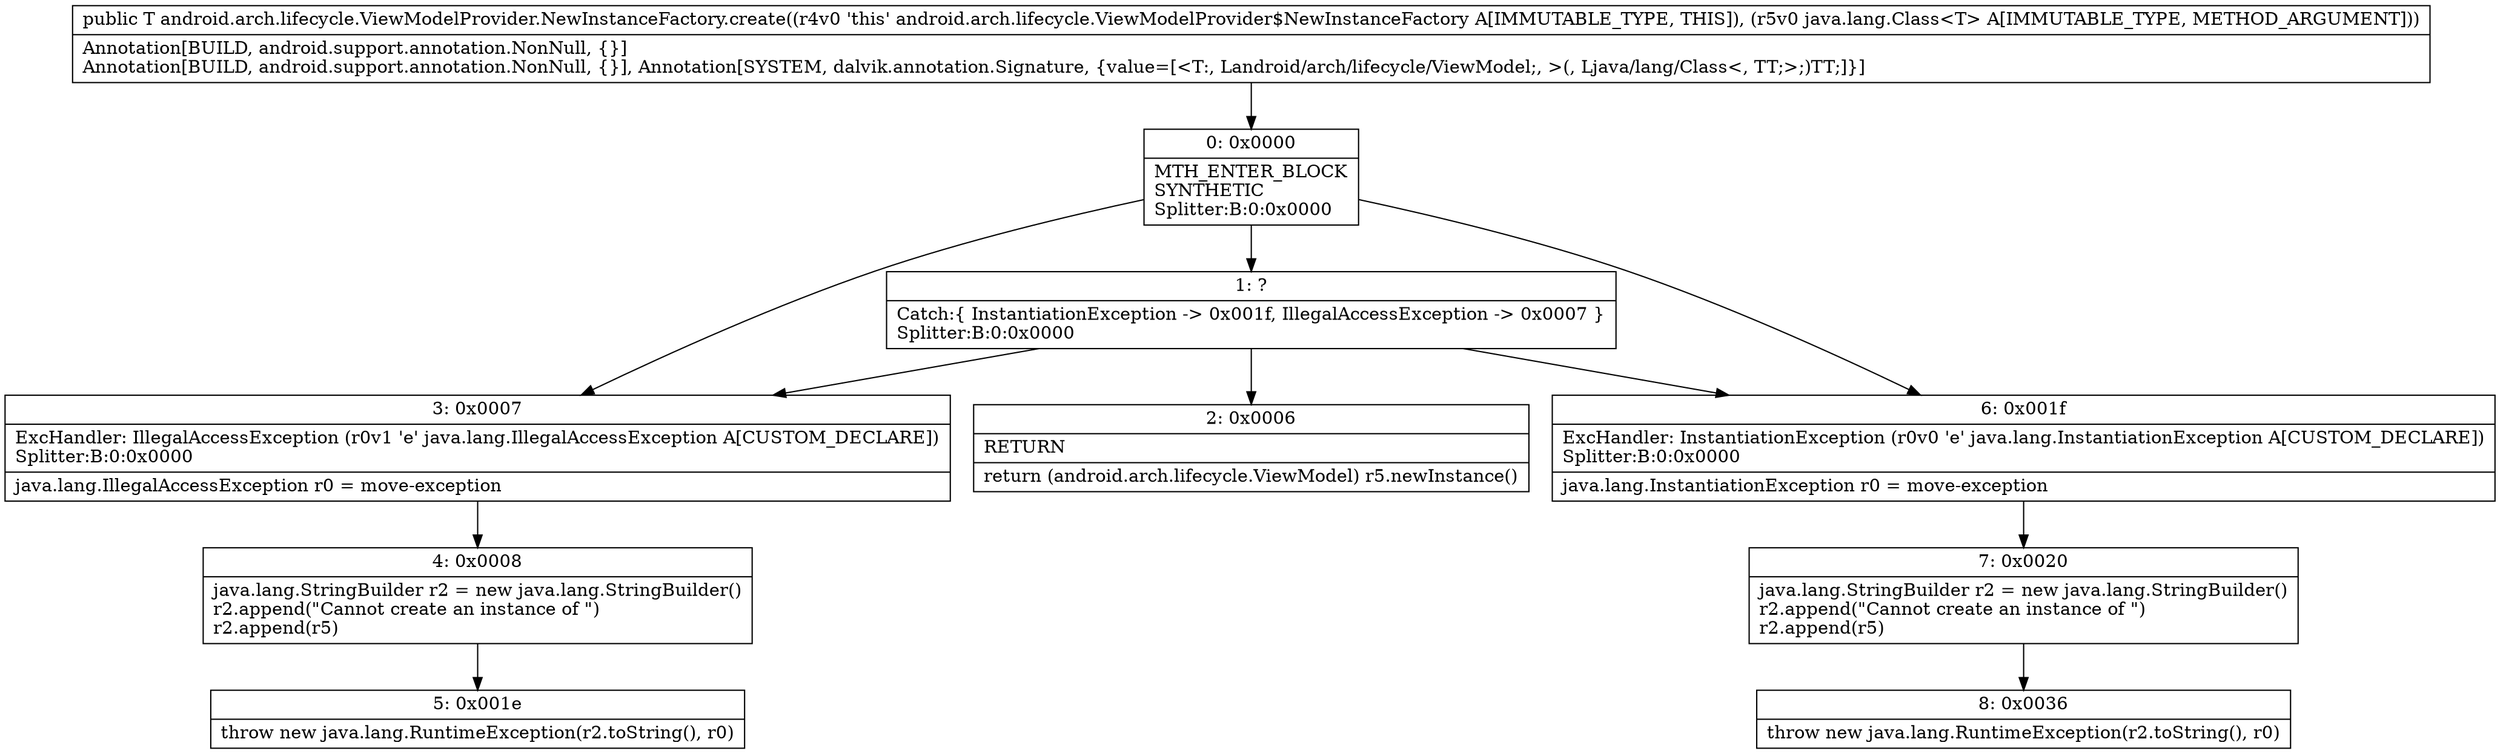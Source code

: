 digraph "CFG forandroid.arch.lifecycle.ViewModelProvider.NewInstanceFactory.create(Ljava\/lang\/Class;)Landroid\/arch\/lifecycle\/ViewModel;" {
Node_0 [shape=record,label="{0\:\ 0x0000|MTH_ENTER_BLOCK\lSYNTHETIC\lSplitter:B:0:0x0000\l}"];
Node_1 [shape=record,label="{1\:\ ?|Catch:\{ InstantiationException \-\> 0x001f, IllegalAccessException \-\> 0x0007 \}\lSplitter:B:0:0x0000\l}"];
Node_2 [shape=record,label="{2\:\ 0x0006|RETURN\l|return (android.arch.lifecycle.ViewModel) r5.newInstance()\l}"];
Node_3 [shape=record,label="{3\:\ 0x0007|ExcHandler: IllegalAccessException (r0v1 'e' java.lang.IllegalAccessException A[CUSTOM_DECLARE])\lSplitter:B:0:0x0000\l|java.lang.IllegalAccessException r0 = move\-exception\l}"];
Node_4 [shape=record,label="{4\:\ 0x0008|java.lang.StringBuilder r2 = new java.lang.StringBuilder()\lr2.append(\"Cannot create an instance of \")\lr2.append(r5)\l}"];
Node_5 [shape=record,label="{5\:\ 0x001e|throw new java.lang.RuntimeException(r2.toString(), r0)\l}"];
Node_6 [shape=record,label="{6\:\ 0x001f|ExcHandler: InstantiationException (r0v0 'e' java.lang.InstantiationException A[CUSTOM_DECLARE])\lSplitter:B:0:0x0000\l|java.lang.InstantiationException r0 = move\-exception\l}"];
Node_7 [shape=record,label="{7\:\ 0x0020|java.lang.StringBuilder r2 = new java.lang.StringBuilder()\lr2.append(\"Cannot create an instance of \")\lr2.append(r5)\l}"];
Node_8 [shape=record,label="{8\:\ 0x0036|throw new java.lang.RuntimeException(r2.toString(), r0)\l}"];
MethodNode[shape=record,label="{public T android.arch.lifecycle.ViewModelProvider.NewInstanceFactory.create((r4v0 'this' android.arch.lifecycle.ViewModelProvider$NewInstanceFactory A[IMMUTABLE_TYPE, THIS]), (r5v0 java.lang.Class\<T\> A[IMMUTABLE_TYPE, METHOD_ARGUMENT]))  | Annotation[BUILD, android.support.annotation.NonNull, \{\}]\lAnnotation[BUILD, android.support.annotation.NonNull, \{\}], Annotation[SYSTEM, dalvik.annotation.Signature, \{value=[\<T:, Landroid\/arch\/lifecycle\/ViewModel;, \>(, Ljava\/lang\/Class\<, TT;\>;)TT;]\}]\l}"];
MethodNode -> Node_0;
Node_0 -> Node_1;
Node_0 -> Node_6;
Node_0 -> Node_3;
Node_1 -> Node_2;
Node_1 -> Node_6;
Node_1 -> Node_3;
Node_3 -> Node_4;
Node_4 -> Node_5;
Node_6 -> Node_7;
Node_7 -> Node_8;
}


